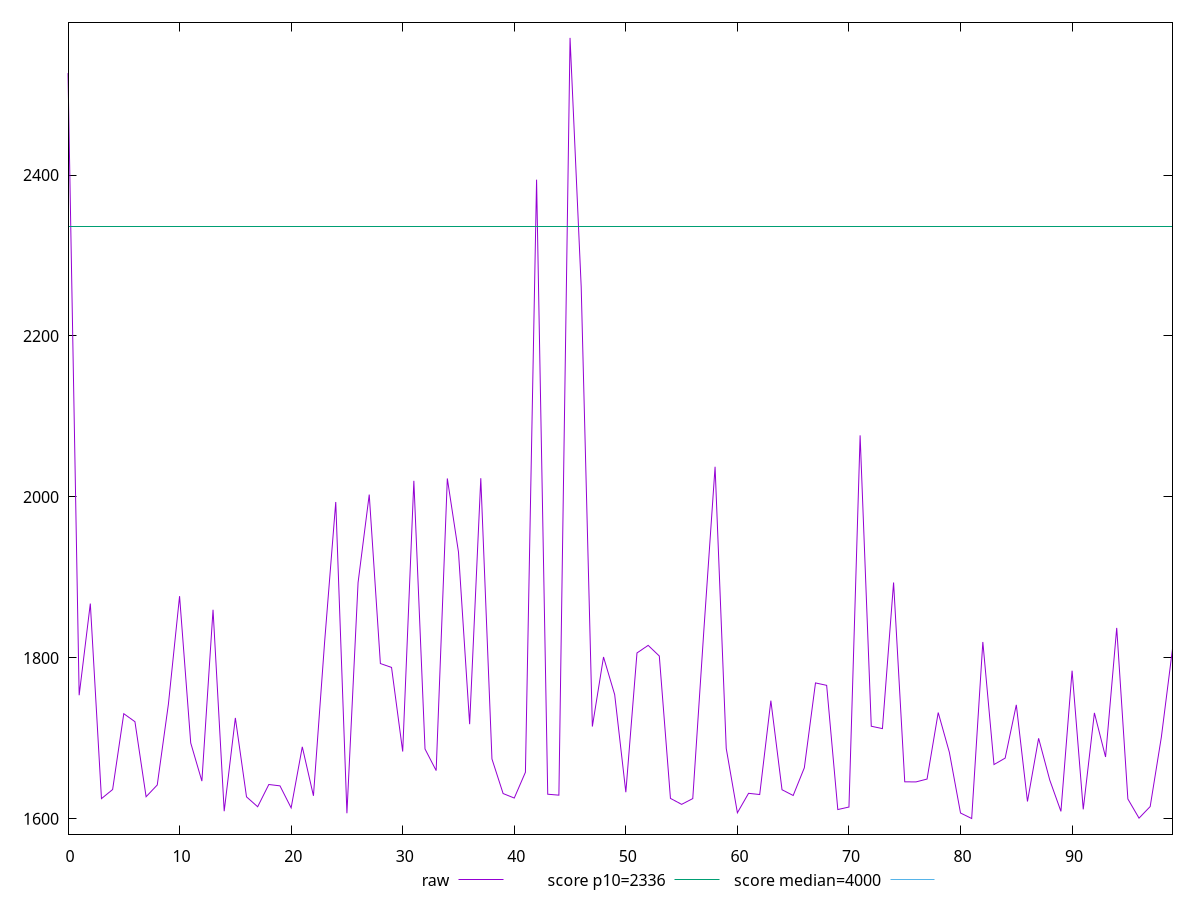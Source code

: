 reset

$raw <<EOF
0 2526.7255000000005
1 1753.5955
2 1867.5175
3 1625.1264999999999
4 1636.4340000000002
5 1730.6605
6 1720.6820000000002
7 1627.4720000000002
8 1642.0634999999997
9 1742.6174999999998
10 1876.717
11 1694.325
12 1646.8899999999999
13 1859.771
14 1609.4845
15 1725.4149999999995
16 1627.3325
17 1615.0149999999999
18 1642.6809999999998
19 1640.986
20 1613.6195000000002
21 1689.4954999999998
22 1628.6395000000002
23 1819.5285
24 1993.7174999999997
25 1606.953
26 1893.602
27 2002.938
28 1792.9599999999998
29 1788.1235000000001
30 1683.6454999999999
31 2020.0240000000001
32 1686.7979999999998
33 1659.9624999999999
34 2022.9540000000002
35 1931.4494999999997
36 1717.6085
37 2023.255
38 1674.4179999999997
39 1631.4375
40 1625.8445000000002
41 1657.8915
42 2394.2110000000002
43 1630.5959999999998
44 1629.4279999999999
45 2570.3999999999996
46 2260.9035
47 1714.7079999999999
48 1801.1109999999999
49 1754.387
50 1633.0715
51 1806.1435
52 1815.576
53 1802.352
54 1625.4210000000003
55 1617.9945
56 1625.1764999999996
57 1835.547
58 2037.4834999999998
59 1687.4654999999998
60 1607.5315
61 1631.7205
62 1630.2165
63 1746.8690000000001
64 1636.159
65 1629.0265000000004
66 1663.4630000000002
67 1768.8905000000002
68 1765.8890000000001
69 1611.5495
70 1614.6765
71 2076.5640000000003
72 1715.0670000000005
73 1712.119
74 1893.6599999999999
75 1646.0315
76 1645.8575
77 1649.4444999999998
78 1732.0700000000002
79 1682.6619999999998
80 1607.2624999999998
81 1600.4009999999998
82 1819.7755000000002
83 1667.4769999999999
84 1675.455
85 1741.6574999999998
86 1621.5680000000002
87 1700.0897
88 1648.136
89 1609.2645
90 1784.0894999999998
91 1611.8075000000001
92 1731.645
93 1676.879
94 1837.2604999999996
95 1624.6545
96 1600.8645
97 1615.2649999999999
98 1701.4615
99 1811.1454999999996
EOF

set key outside below
set xrange [0:99]
set yrange [1581.00102:2589.79998]
set trange [1581.00102:2589.79998]
set terminal svg size 640, 500 enhanced background rgb 'white'
set output "report_00015_2021-02-09T16-11-33.973Z/first-contentful-paint/samples/pages+cached+noadtech+nomedia+nocss/raw/values.svg"

plot $raw title "raw" with line, \
     2336 title "score p10=2336", \
     4000 title "score median=4000"

reset
